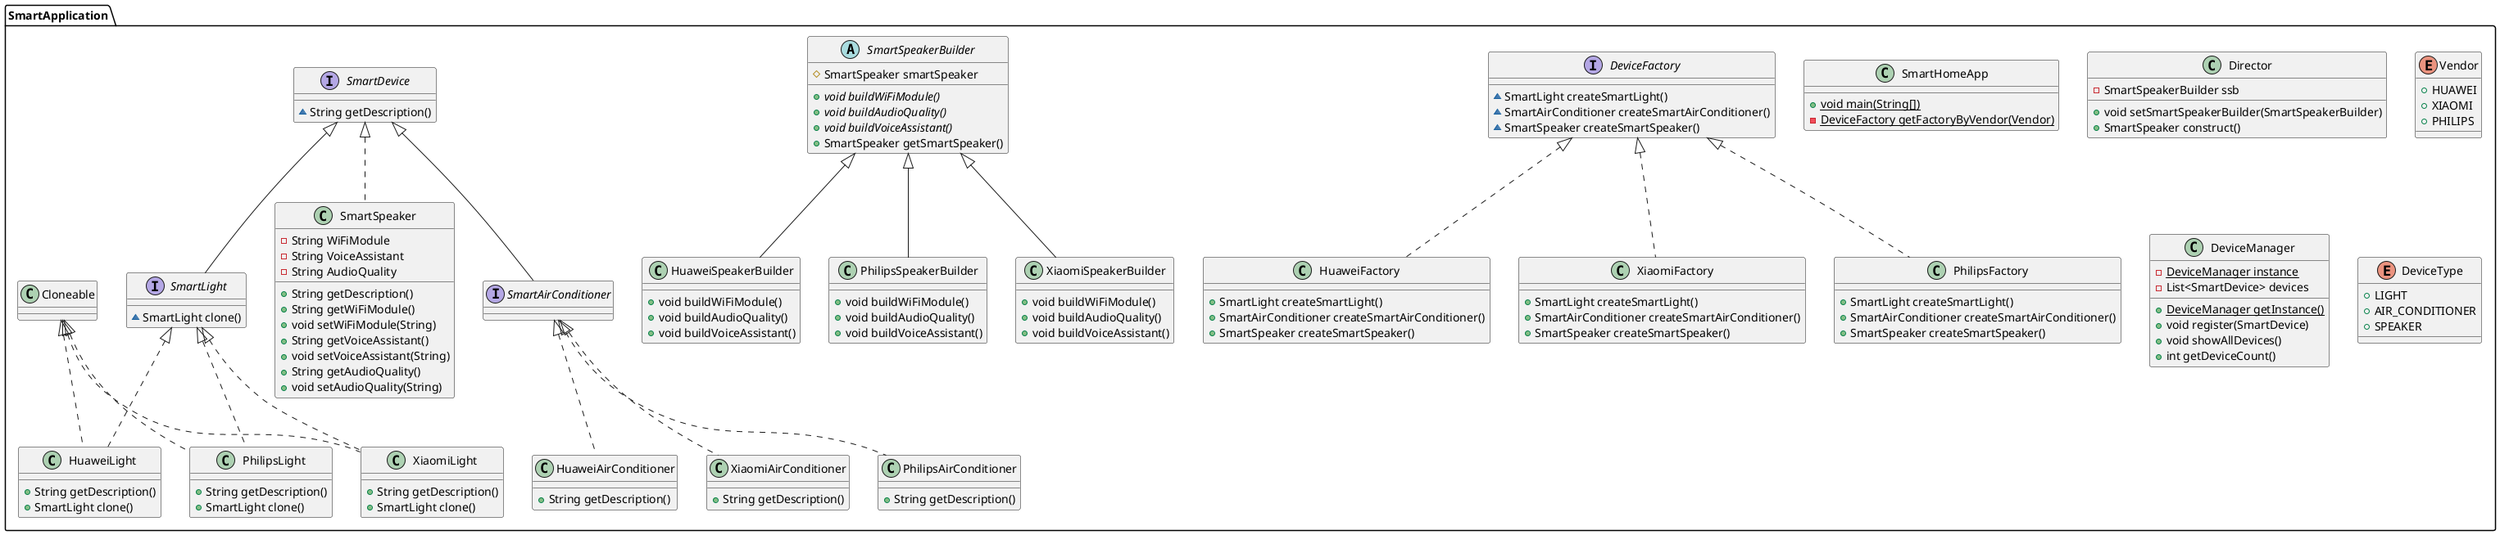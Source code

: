 @startuml
class SmartApplication.HuaweiAirConditioner {
+ String getDescription()
}

interface SmartApplication.SmartLight {
~ SmartLight clone()
}

class SmartApplication.XiaomiAirConditioner {
+ String getDescription()
}

class SmartApplication.SmartSpeaker {
- String WiFiModule
- String VoiceAssistant
- String AudioQuality
+ String getDescription()
+ String getWiFiModule()
+ void setWiFiModule(String)
+ String getVoiceAssistant()
+ void setVoiceAssistant(String)
+ String getAudioQuality()
+ void setAudioQuality(String)
}


interface SmartApplication.DeviceFactory {
~ SmartLight createSmartLight()
~ SmartAirConditioner createSmartAirConditioner()
~ SmartSpeaker createSmartSpeaker()
}

class SmartApplication.PhilipsLight {
+ String getDescription()
+ SmartLight clone()
}

abstract class SmartApplication.SmartSpeakerBuilder {
# SmartSpeaker smartSpeaker
+ {abstract}void buildWiFiModule()
+ {abstract}void buildAudioQuality()
+ {abstract}void buildVoiceAssistant()
+ SmartSpeaker getSmartSpeaker()
}


class SmartApplication.HuaweiSpeakerBuilder {
+ void buildWiFiModule()
+ void buildAudioQuality()
+ void buildVoiceAssistant()
}

class SmartApplication.SmartHomeApp {
+ {static} void main(String[])
- {static} DeviceFactory getFactoryByVendor(Vendor)
}

class SmartApplication.HuaweiFactory {
+ SmartLight createSmartLight()
+ SmartAirConditioner createSmartAirConditioner()
+ SmartSpeaker createSmartSpeaker()
}

class SmartApplication.XiaomiLight {
+ String getDescription()
+ SmartLight clone()
}

class SmartApplication.HuaweiLight {
+ String getDescription()
+ SmartLight clone()
}

class SmartApplication.XiaomiFactory {
+ SmartLight createSmartLight()
+ SmartAirConditioner createSmartAirConditioner()
+ SmartSpeaker createSmartSpeaker()
}

class SmartApplication.PhilipsAirConditioner {
+ String getDescription()
}

interface SmartApplication.SmartAirConditioner {
}
class SmartApplication.Director {
- SmartSpeakerBuilder ssb
+ void setSmartSpeakerBuilder(SmartSpeakerBuilder)
+ SmartSpeaker construct()
}


class SmartApplication.PhilipsFactory {
+ SmartLight createSmartLight()
+ SmartAirConditioner createSmartAirConditioner()
+ SmartSpeaker createSmartSpeaker()
}

class SmartApplication.PhilipsSpeakerBuilder {
+ void buildWiFiModule()
+ void buildAudioQuality()
+ void buildVoiceAssistant()
}

enum SmartApplication.Vendor {
+  HUAWEI
+  XIAOMI
+  PHILIPS
}

class SmartApplication.DeviceManager {
- {static} DeviceManager instance
- List<SmartDevice> devices
+ {static} DeviceManager getInstance()
+ void register(SmartDevice)
+ void showAllDevices()
+ int getDeviceCount()
}


interface SmartApplication.SmartDevice {
~ String getDescription()
}

enum SmartApplication.DeviceType {
+  LIGHT
+  AIR_CONDITIONER
+  SPEAKER
}

class SmartApplication.XiaomiSpeakerBuilder {
+ void buildWiFiModule()
+ void buildAudioQuality()
+ void buildVoiceAssistant()
}



SmartApplication.SmartAirConditioner <|.. SmartApplication.HuaweiAirConditioner
SmartApplication.SmartDevice <|-- SmartApplication.SmartLight
SmartApplication.SmartAirConditioner <|.. SmartApplication.XiaomiAirConditioner
SmartApplication.SmartDevice <|.. SmartApplication.SmartSpeaker
SmartApplication.SmartLight <|.. SmartApplication.PhilipsLight
SmartApplication.Cloneable <|.. SmartApplication.PhilipsLight
SmartApplication.SmartSpeakerBuilder <|-- SmartApplication.HuaweiSpeakerBuilder
SmartApplication.DeviceFactory <|.. SmartApplication.HuaweiFactory
SmartApplication.SmartLight <|.. SmartApplication.XiaomiLight
SmartApplication.Cloneable <|.. SmartApplication.XiaomiLight
SmartApplication.SmartLight <|.. SmartApplication.HuaweiLight
SmartApplication.Cloneable <|.. SmartApplication.HuaweiLight
SmartApplication.DeviceFactory <|.. SmartApplication.XiaomiFactory
SmartApplication.SmartAirConditioner <|.. SmartApplication.PhilipsAirConditioner
SmartApplication.SmartDevice <|-- SmartApplication.SmartAirConditioner
SmartApplication.DeviceFactory <|.. SmartApplication.PhilipsFactory
SmartApplication.SmartSpeakerBuilder <|-- SmartApplication.PhilipsSpeakerBuilder
SmartApplication.SmartSpeakerBuilder <|-- SmartApplication.XiaomiSpeakerBuilder
@enduml